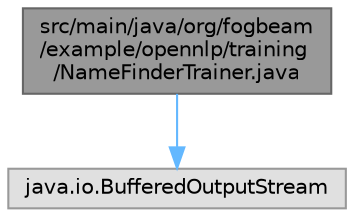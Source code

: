 digraph "src/main/java/org/fogbeam/example/opennlp/training/NameFinderTrainer.java"
{
 // LATEX_PDF_SIZE
  bgcolor="transparent";
  edge [fontname=Helvetica,fontsize=10,labelfontname=Helvetica,labelfontsize=10];
  node [fontname=Helvetica,fontsize=10,shape=box,height=0.2,width=0.4];
  Node1 [id="Node000001",label="src/main/java/org/fogbeam\l/example/opennlp/training\l/NameFinderTrainer.java",height=0.2,width=0.4,color="gray40", fillcolor="grey60", style="filled", fontcolor="black",tooltip="Clase para entrenar un modelo de reconocimiento de nombres propios utilizando OpenNLP."];
  Node1 -> Node2 [id="edge1_Node000001_Node000002",color="steelblue1",style="solid",tooltip=" "];
  Node2 [id="Node000002",label="java.io.BufferedOutputStream",height=0.2,width=0.4,color="grey60", fillcolor="#E0E0E0", style="filled",tooltip=" "];
}
